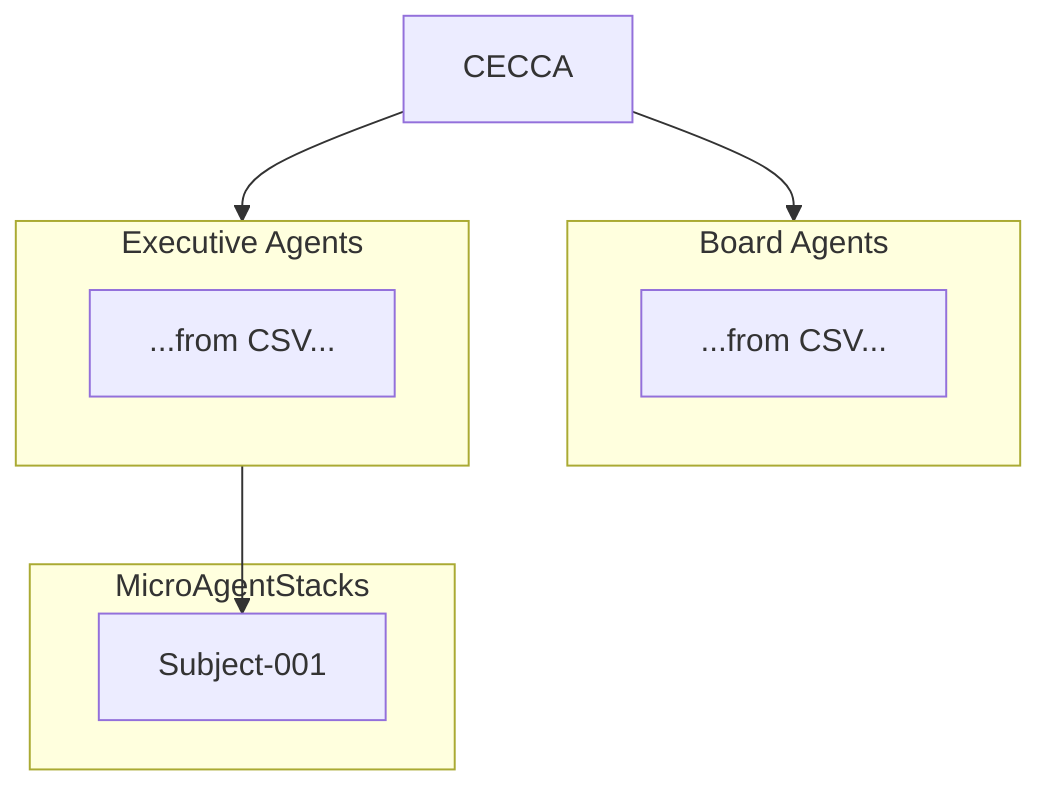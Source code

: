 %% Orchestration (v3 auto-generated)
graph TB
  CECCA[CECCA]
  subgraph BOARD[Board Agents]
  BOARDN[...from CSV...]
  end
  subgraph EXECS[Executive Agents]
  EXN[...from CSV...]
  end
  subgraph STACKS[MicroAgentStacks]
    Subject_001["Subject-001"]
  end

  CECCA --> BOARD
  CECCA --> EXECS
  EXECS --> Subject_001